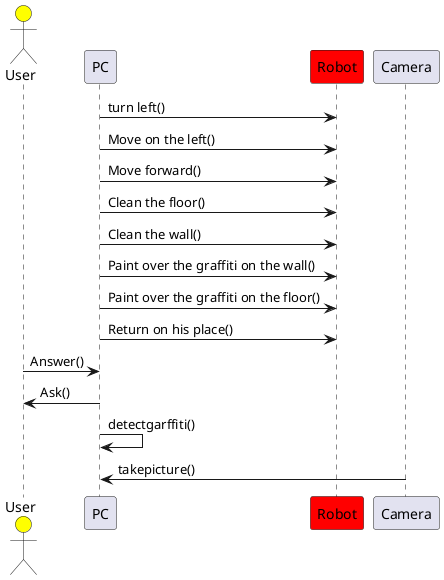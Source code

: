 @startuml
actor User #Yellow
participant PC
participant Robot #Red
PC -> Robot: turn left()
PC -> Robot: Move on the left()
PC -> Robot: Move forward()
PC -> Robot: Clean the floor()
PC -> Robot: Clean the wall()
PC -> Robot: Paint over the graffiti on the wall()
PC -> Robot: Paint over the graffiti on the floor()
PC -> Robot: Return on his place()
User -> PC: Answer()
PC -> User: Ask()
PC -> PC: detectgarffiti()
Camera -> PC: takepicture()
@enduml
